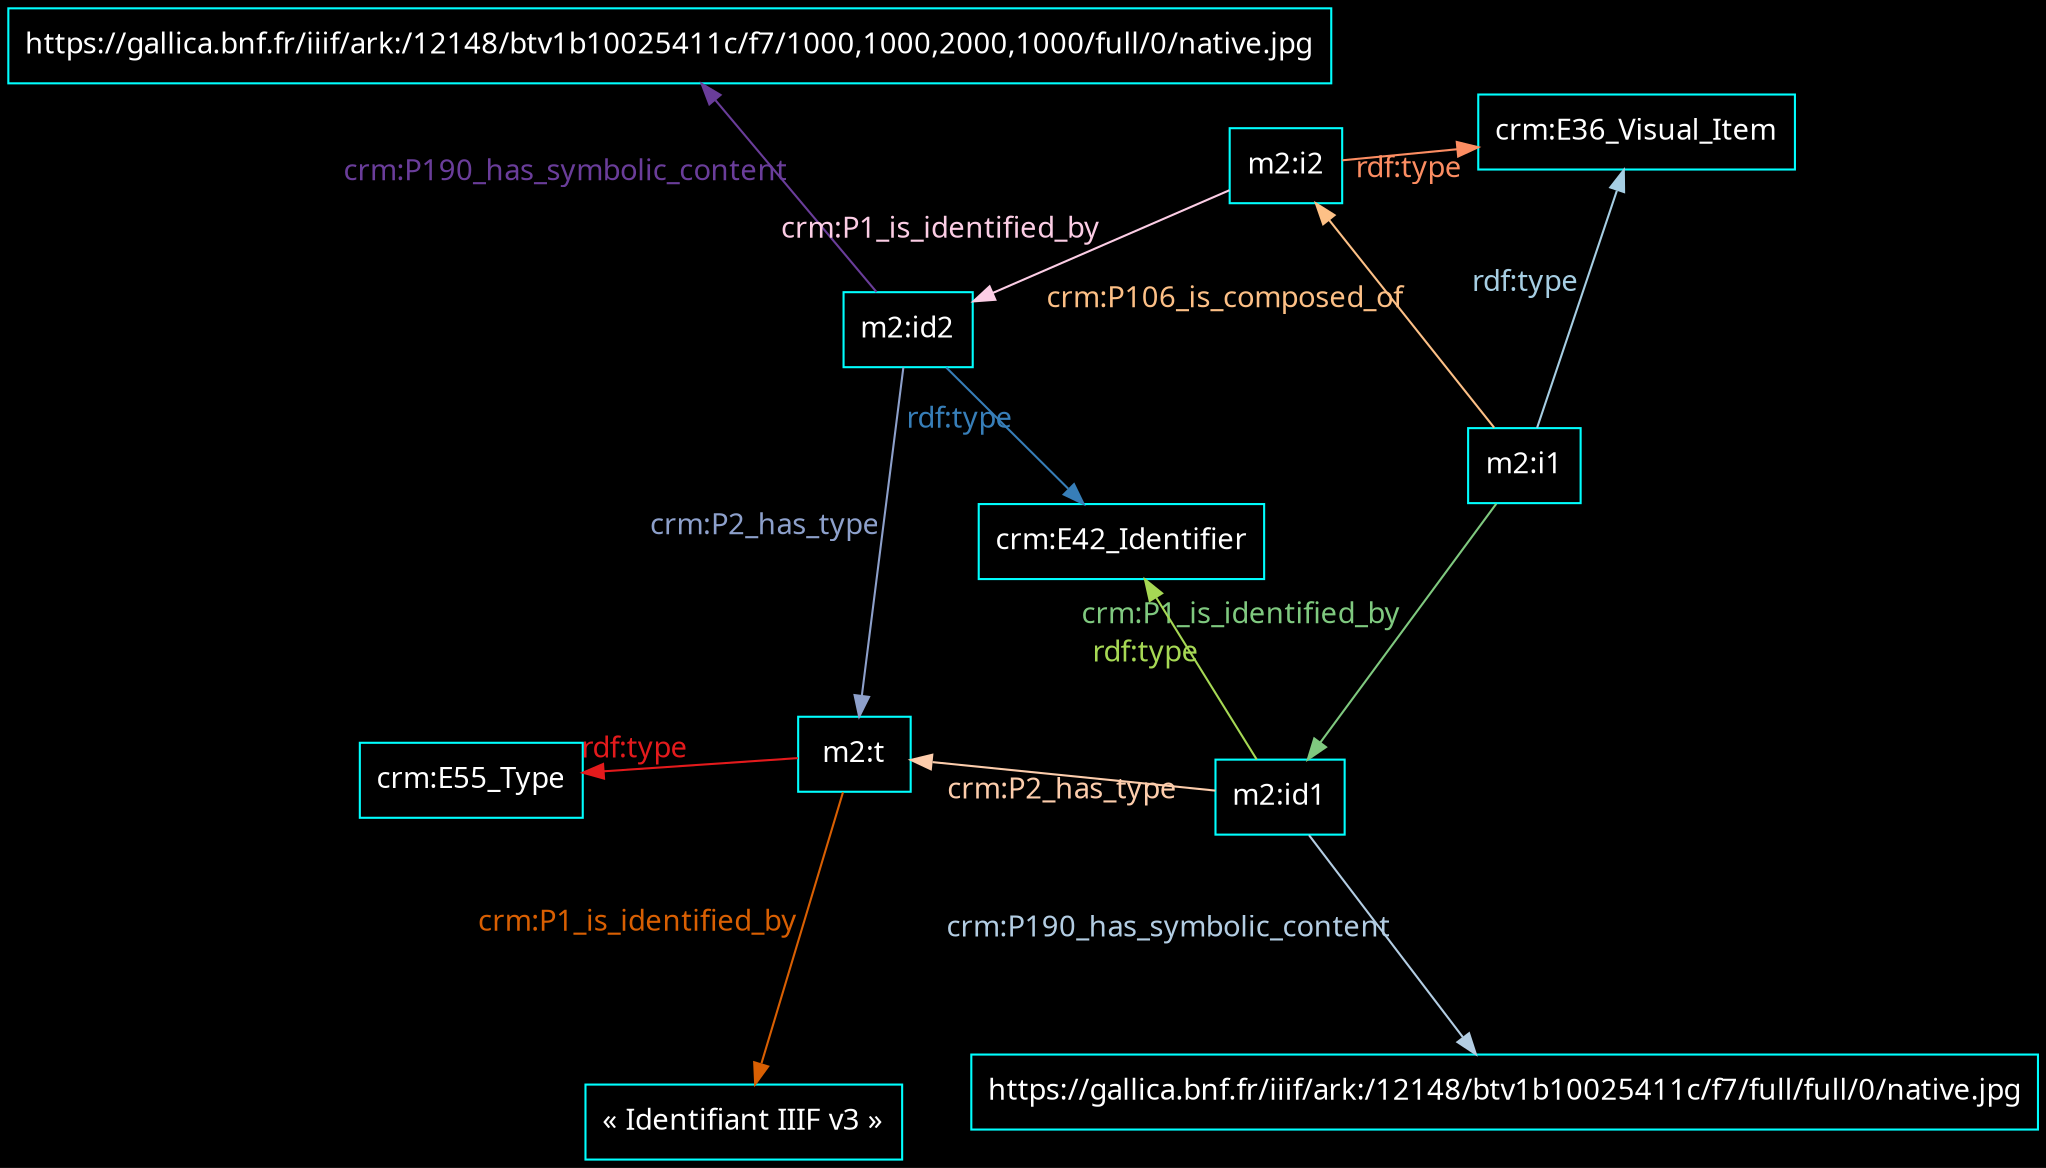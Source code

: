 digraph {
    graph [bgcolor=black]
    rankdir=LR
    node [color=white,fontcolor=white,fontname="FiraCode Nerd Font Mono Regular",shape=box]
    edge [color=white,fontcolor=white,fontname="FiraCode Nerd Font Mono Regular"]
    

    layout=neato
overlap=scale
splines=true
sep=.1
node [color=cyan,fontcolor=white]
edge [color=cyan,fontcolor=white]
"m2:i1" -> "crm:E36_Visual_Item" [label="rdf:type",color="#a6cee3",fontcolor="#a6cee3"]
"m2:t" -> "crm:E55_Type" [label="rdf:type",color="#e41a1c",fontcolor="#e41a1c"]
"m2:i1" -> "m2:id1" [label="crm:P1_is_identified_by",color="#7fc97f",fontcolor="#7fc97f"]
"m2:id2" -> "m2:t" [label="crm:P2_has_type",color="#8da0cb",fontcolor="#8da0cb"]
"m2:t" -> "« Identifiant IIIF v3 »" [label="crm:P1_is_identified_by",color="#d95f02",fontcolor="#d95f02"]
"m2:id1" -> "https://gallica.bnf.fr/iiif/ark:/12148/btv1b10025411c/f7/full/full/0/native.jpg" [label="crm:P190_has_symbolic_content",color="#b3cde3",fontcolor="#b3cde3"]
"m2:id2" -> "https://gallica.bnf.fr/iiif/ark:/12148/btv1b10025411c/f7/1000,1000,2000,1000/full/0/native.jpg" [label="crm:P190_has_symbolic_content",color="#6a3d9a",fontcolor="#6a3d9a"]
"m2:i2" -> "crm:E36_Visual_Item" [label="rdf:type",color="#fc8d62",fontcolor="#fc8d62"]
"m2:id1" -> "m2:t" [label="crm:P2_has_type",color="#fdcdac",fontcolor="#fdcdac"]
"m2:i1" -> "m2:i2" [label="crm:P106_is_composed_of",color="#fdc086",fontcolor="#fdc086"]
"m2:i2" -> "m2:id2" [label="crm:P1_is_identified_by",color="#fccde5",fontcolor="#fccde5"]
"m2:id1" -> "crm:E42_Identifier" [label="rdf:type",color="#a6d854",fontcolor="#a6d854"]
"m2:id2" -> "crm:E42_Identifier" [label="rdf:type",color="#377eb8",fontcolor="#377eb8"]
}
